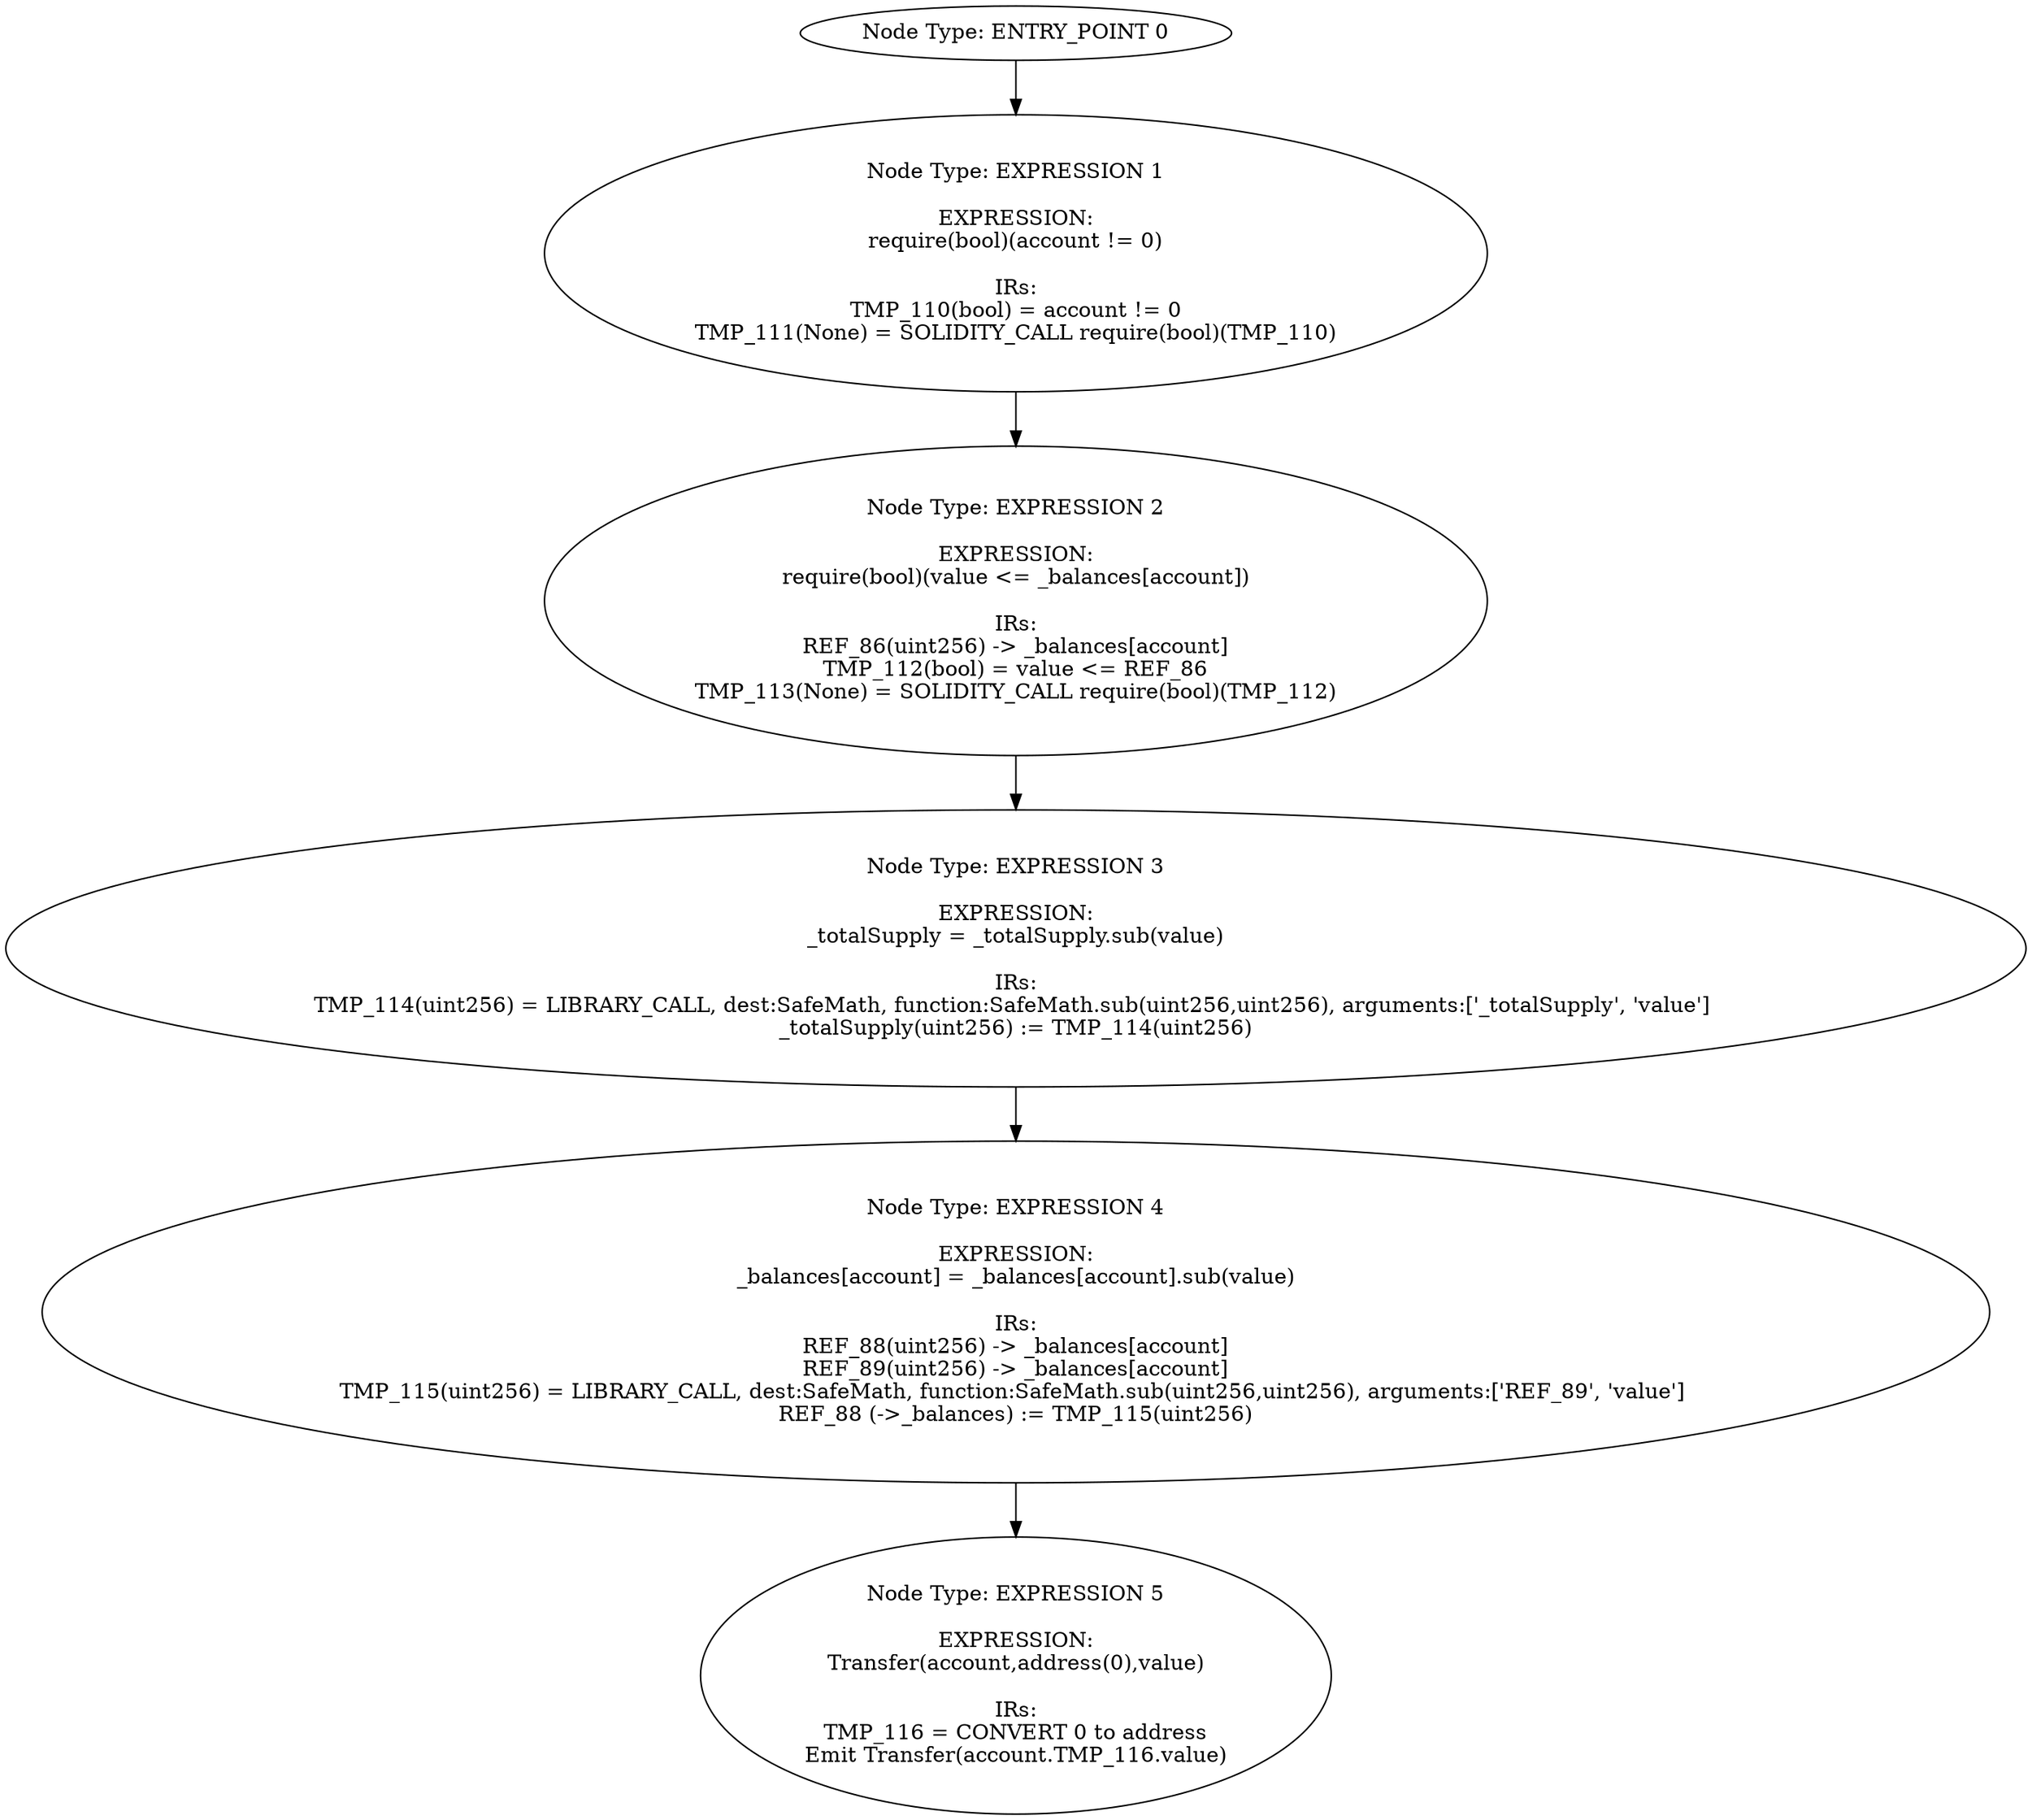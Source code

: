 digraph{
0[label="Node Type: ENTRY_POINT 0
"];
0->1;
1[label="Node Type: EXPRESSION 1

EXPRESSION:
require(bool)(account != 0)

IRs:
TMP_110(bool) = account != 0
TMP_111(None) = SOLIDITY_CALL require(bool)(TMP_110)"];
1->2;
2[label="Node Type: EXPRESSION 2

EXPRESSION:
require(bool)(value <= _balances[account])

IRs:
REF_86(uint256) -> _balances[account]
TMP_112(bool) = value <= REF_86
TMP_113(None) = SOLIDITY_CALL require(bool)(TMP_112)"];
2->3;
3[label="Node Type: EXPRESSION 3

EXPRESSION:
_totalSupply = _totalSupply.sub(value)

IRs:
TMP_114(uint256) = LIBRARY_CALL, dest:SafeMath, function:SafeMath.sub(uint256,uint256), arguments:['_totalSupply', 'value'] 
_totalSupply(uint256) := TMP_114(uint256)"];
3->4;
4[label="Node Type: EXPRESSION 4

EXPRESSION:
_balances[account] = _balances[account].sub(value)

IRs:
REF_88(uint256) -> _balances[account]
REF_89(uint256) -> _balances[account]
TMP_115(uint256) = LIBRARY_CALL, dest:SafeMath, function:SafeMath.sub(uint256,uint256), arguments:['REF_89', 'value'] 
REF_88 (->_balances) := TMP_115(uint256)"];
4->5;
5[label="Node Type: EXPRESSION 5

EXPRESSION:
Transfer(account,address(0),value)

IRs:
TMP_116 = CONVERT 0 to address
Emit Transfer(account.TMP_116.value)"];
}
